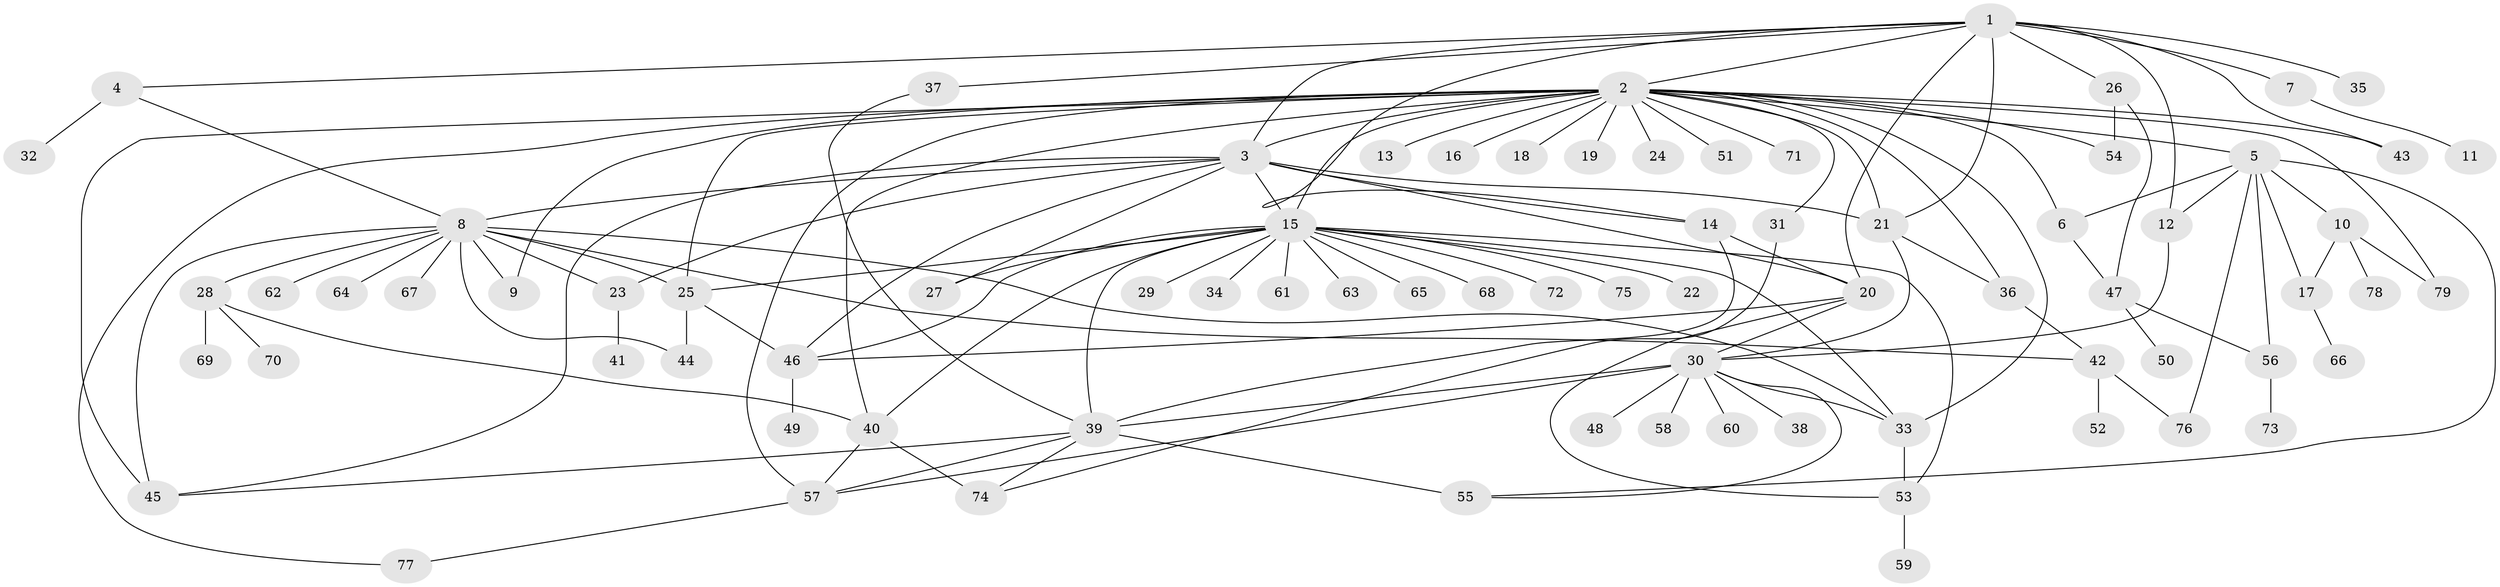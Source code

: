 // original degree distribution, {14: 0.007692307692307693, 34: 0.007692307692307693, 19: 0.007692307692307693, 5: 0.06153846153846154, 9: 0.007692307692307693, 3: 0.11538461538461539, 15: 0.007692307692307693, 1: 0.47692307692307695, 4: 0.06153846153846154, 8: 0.007692307692307693, 18: 0.007692307692307693, 2: 0.2, 11: 0.007692307692307693, 10: 0.007692307692307693, 7: 0.007692307692307693, 6: 0.007692307692307693}
// Generated by graph-tools (version 1.1) at 2025/50/03/04/25 22:50:33]
// undirected, 79 vertices, 129 edges
graph export_dot {
  node [color=gray90,style=filled];
  1;
  2;
  3;
  4;
  5;
  6;
  7;
  8;
  9;
  10;
  11;
  12;
  13;
  14;
  15;
  16;
  17;
  18;
  19;
  20;
  21;
  22;
  23;
  24;
  25;
  26;
  27;
  28;
  29;
  30;
  31;
  32;
  33;
  34;
  35;
  36;
  37;
  38;
  39;
  40;
  41;
  42;
  43;
  44;
  45;
  46;
  47;
  48;
  49;
  50;
  51;
  52;
  53;
  54;
  55;
  56;
  57;
  58;
  59;
  60;
  61;
  62;
  63;
  64;
  65;
  66;
  67;
  68;
  69;
  70;
  71;
  72;
  73;
  74;
  75;
  76;
  77;
  78;
  79;
  1 -- 2 [weight=1.0];
  1 -- 3 [weight=1.0];
  1 -- 4 [weight=1.0];
  1 -- 7 [weight=1.0];
  1 -- 12 [weight=1.0];
  1 -- 14 [weight=1.0];
  1 -- 20 [weight=1.0];
  1 -- 21 [weight=1.0];
  1 -- 26 [weight=1.0];
  1 -- 35 [weight=1.0];
  1 -- 37 [weight=1.0];
  1 -- 43 [weight=1.0];
  2 -- 3 [weight=1.0];
  2 -- 5 [weight=1.0];
  2 -- 6 [weight=1.0];
  2 -- 9 [weight=1.0];
  2 -- 13 [weight=1.0];
  2 -- 15 [weight=1.0];
  2 -- 16 [weight=1.0];
  2 -- 18 [weight=1.0];
  2 -- 19 [weight=1.0];
  2 -- 21 [weight=1.0];
  2 -- 24 [weight=1.0];
  2 -- 25 [weight=1.0];
  2 -- 31 [weight=1.0];
  2 -- 33 [weight=1.0];
  2 -- 36 [weight=2.0];
  2 -- 40 [weight=1.0];
  2 -- 43 [weight=1.0];
  2 -- 45 [weight=2.0];
  2 -- 51 [weight=1.0];
  2 -- 54 [weight=1.0];
  2 -- 57 [weight=2.0];
  2 -- 71 [weight=1.0];
  2 -- 77 [weight=1.0];
  2 -- 79 [weight=1.0];
  3 -- 8 [weight=1.0];
  3 -- 14 [weight=1.0];
  3 -- 15 [weight=1.0];
  3 -- 20 [weight=1.0];
  3 -- 21 [weight=7.0];
  3 -- 23 [weight=1.0];
  3 -- 27 [weight=1.0];
  3 -- 45 [weight=1.0];
  3 -- 46 [weight=1.0];
  4 -- 8 [weight=1.0];
  4 -- 32 [weight=1.0];
  5 -- 6 [weight=1.0];
  5 -- 10 [weight=1.0];
  5 -- 12 [weight=1.0];
  5 -- 17 [weight=1.0];
  5 -- 55 [weight=1.0];
  5 -- 56 [weight=1.0];
  5 -- 76 [weight=1.0];
  6 -- 47 [weight=1.0];
  7 -- 11 [weight=1.0];
  8 -- 9 [weight=1.0];
  8 -- 23 [weight=1.0];
  8 -- 25 [weight=1.0];
  8 -- 28 [weight=1.0];
  8 -- 33 [weight=1.0];
  8 -- 42 [weight=1.0];
  8 -- 44 [weight=1.0];
  8 -- 45 [weight=1.0];
  8 -- 62 [weight=1.0];
  8 -- 64 [weight=1.0];
  8 -- 67 [weight=1.0];
  10 -- 17 [weight=1.0];
  10 -- 78 [weight=1.0];
  10 -- 79 [weight=1.0];
  12 -- 30 [weight=1.0];
  14 -- 20 [weight=4.0];
  14 -- 39 [weight=1.0];
  15 -- 22 [weight=1.0];
  15 -- 25 [weight=1.0];
  15 -- 27 [weight=1.0];
  15 -- 29 [weight=1.0];
  15 -- 33 [weight=1.0];
  15 -- 34 [weight=1.0];
  15 -- 39 [weight=1.0];
  15 -- 40 [weight=1.0];
  15 -- 46 [weight=1.0];
  15 -- 53 [weight=1.0];
  15 -- 61 [weight=1.0];
  15 -- 63 [weight=1.0];
  15 -- 65 [weight=1.0];
  15 -- 68 [weight=1.0];
  15 -- 72 [weight=1.0];
  15 -- 75 [weight=1.0];
  17 -- 66 [weight=1.0];
  20 -- 30 [weight=1.0];
  20 -- 46 [weight=1.0];
  20 -- 53 [weight=1.0];
  21 -- 30 [weight=1.0];
  21 -- 36 [weight=1.0];
  23 -- 41 [weight=1.0];
  25 -- 44 [weight=1.0];
  25 -- 46 [weight=1.0];
  26 -- 47 [weight=1.0];
  26 -- 54 [weight=1.0];
  28 -- 40 [weight=1.0];
  28 -- 69 [weight=1.0];
  28 -- 70 [weight=1.0];
  30 -- 33 [weight=1.0];
  30 -- 38 [weight=1.0];
  30 -- 39 [weight=1.0];
  30 -- 48 [weight=1.0];
  30 -- 55 [weight=1.0];
  30 -- 57 [weight=1.0];
  30 -- 58 [weight=1.0];
  30 -- 60 [weight=1.0];
  31 -- 74 [weight=1.0];
  33 -- 53 [weight=1.0];
  36 -- 42 [weight=1.0];
  37 -- 39 [weight=1.0];
  39 -- 45 [weight=1.0];
  39 -- 55 [weight=2.0];
  39 -- 57 [weight=1.0];
  39 -- 74 [weight=1.0];
  40 -- 57 [weight=1.0];
  40 -- 74 [weight=2.0];
  42 -- 52 [weight=1.0];
  42 -- 76 [weight=1.0];
  46 -- 49 [weight=1.0];
  47 -- 50 [weight=1.0];
  47 -- 56 [weight=1.0];
  53 -- 59 [weight=1.0];
  56 -- 73 [weight=1.0];
  57 -- 77 [weight=1.0];
}
